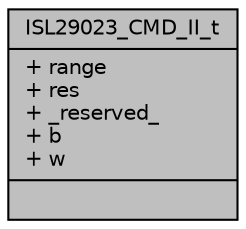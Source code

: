 digraph "ISL29023_CMD_II_t"
{
  edge [fontname="Helvetica",fontsize="10",labelfontname="Helvetica",labelfontsize="10"];
  node [fontname="Helvetica",fontsize="10",shape=record];
  Node1 [label="{ISL29023_CMD_II_t\n|+ range\l+ res\l+ _reserved_\l+ b\l+ w\l|}",height=0.2,width=0.4,color="black", fillcolor="grey75", style="filled", fontcolor="black"];
}
